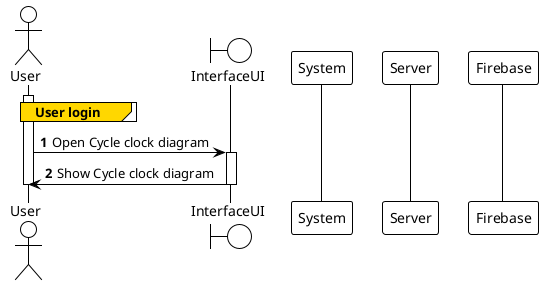 @startuml
'https://plantuml.com/sequence-diagram
!theme plain

autonumber

actor User
boundary InterfaceUI
participant System
participant Server
participant Firebase

activate User
group#Gold User login

end
User -> InterfaceUI: Open Cycle clock diagram

activate InterfaceUI
User <- InterfaceUI: Show Cycle clock diagram
deactivate InterfaceUI

deactivate User

@enduml
